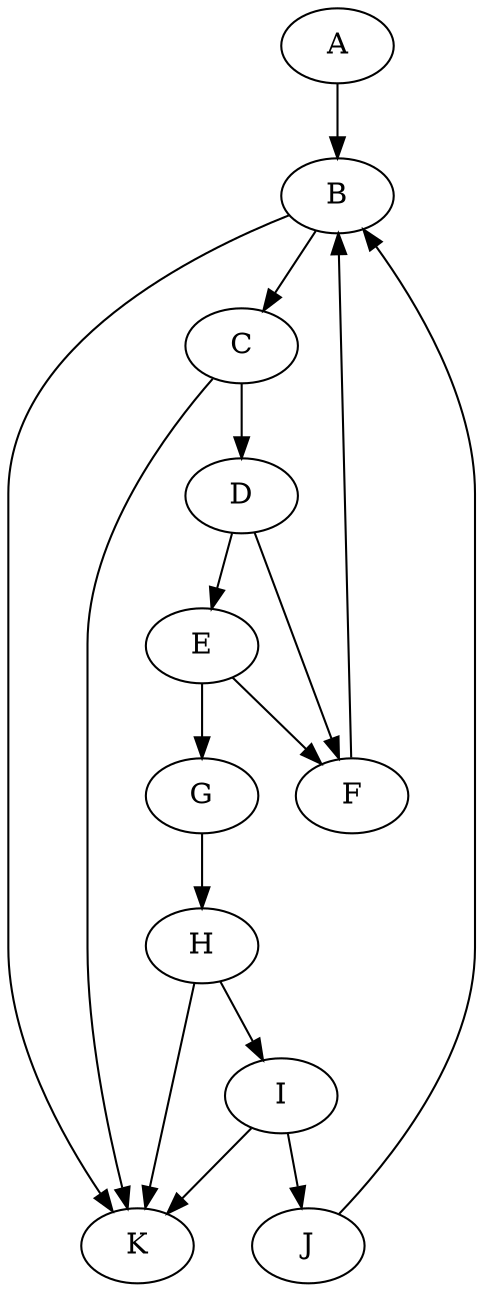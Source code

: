 digraph test2 {
    A -> B
    B -> {C K}
    C -> {K D}
    D -> {E F}
    E -> {F G}
    F -> B
    G -> H
    H -> {I K}
    I -> {J K}
    J -> B
    K
}
